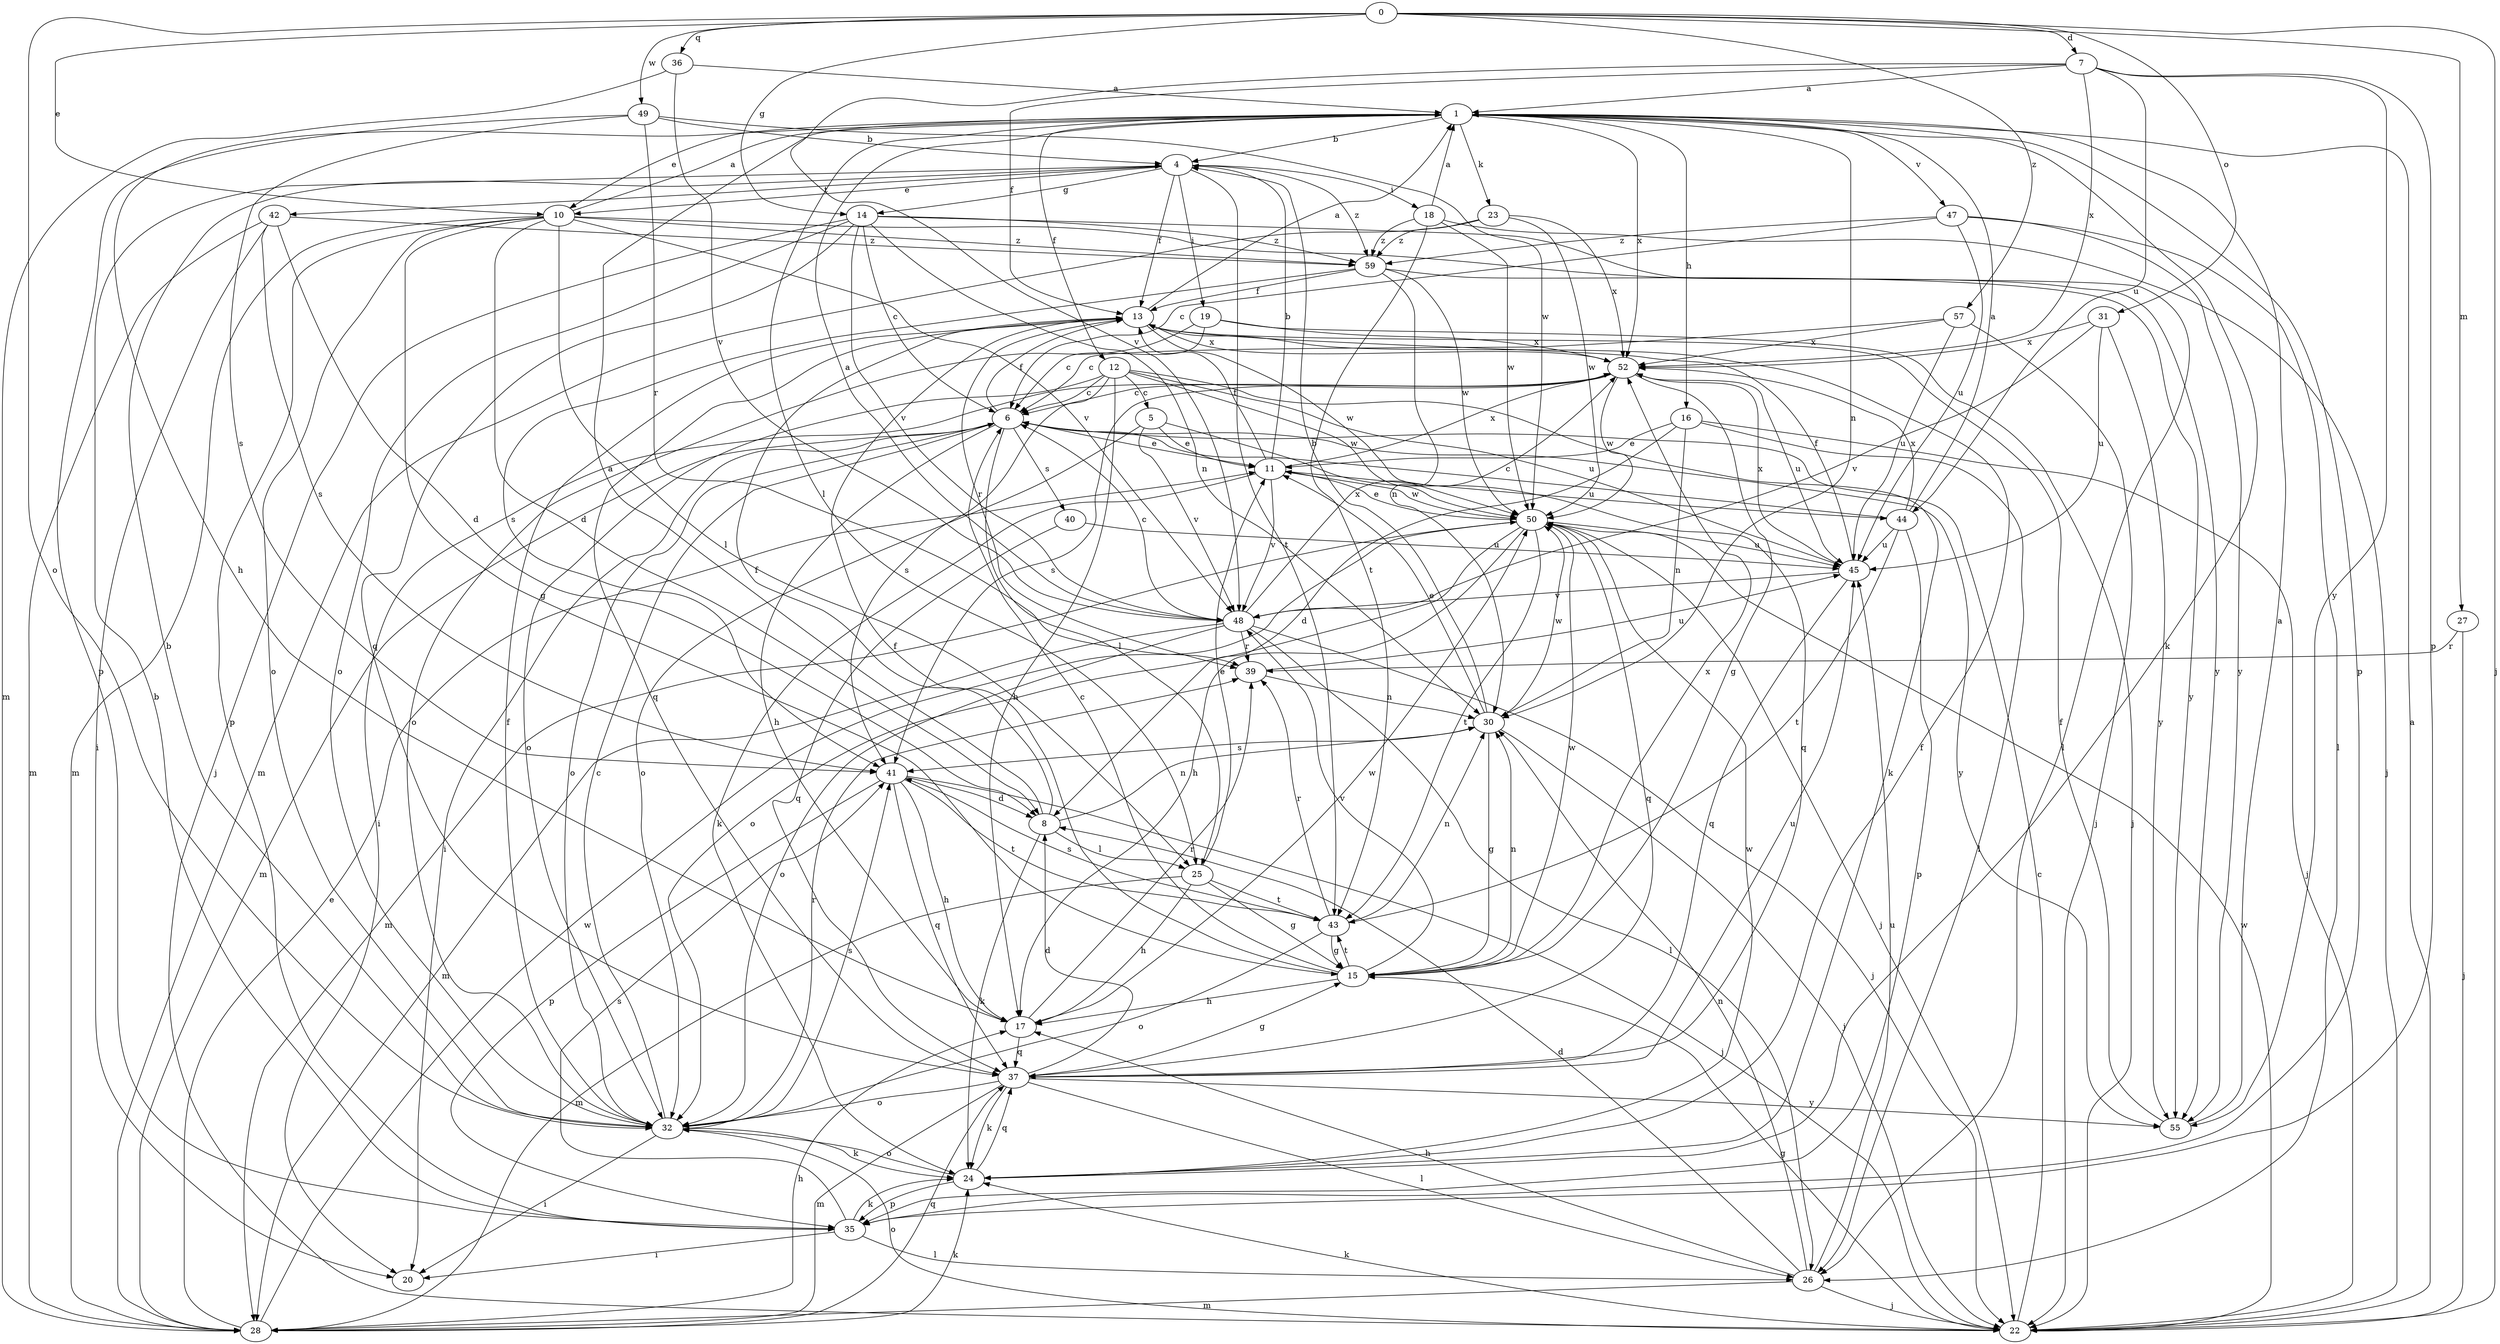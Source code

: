 strict digraph  {
0;
1;
4;
5;
6;
7;
8;
10;
11;
12;
13;
14;
15;
16;
17;
18;
19;
20;
22;
23;
24;
25;
26;
27;
28;
30;
31;
32;
35;
36;
37;
39;
40;
41;
42;
43;
44;
45;
47;
48;
49;
50;
52;
55;
57;
59;
0 -> 7  [label=d];
0 -> 10  [label=e];
0 -> 14  [label=g];
0 -> 22  [label=j];
0 -> 27  [label=m];
0 -> 31  [label=o];
0 -> 32  [label=o];
0 -> 36  [label=q];
0 -> 49  [label=w];
0 -> 57  [label=z];
1 -> 4  [label=b];
1 -> 10  [label=e];
1 -> 12  [label=f];
1 -> 16  [label=h];
1 -> 17  [label=h];
1 -> 23  [label=k];
1 -> 24  [label=k];
1 -> 25  [label=l];
1 -> 30  [label=n];
1 -> 35  [label=p];
1 -> 47  [label=v];
1 -> 52  [label=x];
4 -> 10  [label=e];
4 -> 13  [label=f];
4 -> 14  [label=g];
4 -> 18  [label=i];
4 -> 19  [label=i];
4 -> 42  [label=t];
4 -> 43  [label=t];
4 -> 59  [label=z];
5 -> 11  [label=e];
5 -> 32  [label=o];
5 -> 37  [label=q];
5 -> 48  [label=v];
6 -> 11  [label=e];
6 -> 13  [label=f];
6 -> 17  [label=h];
6 -> 20  [label=i];
6 -> 25  [label=l];
6 -> 28  [label=m];
6 -> 32  [label=o];
6 -> 40  [label=s];
6 -> 55  [label=y];
7 -> 1  [label=a];
7 -> 13  [label=f];
7 -> 35  [label=p];
7 -> 44  [label=u];
7 -> 48  [label=v];
7 -> 52  [label=x];
7 -> 55  [label=y];
8 -> 1  [label=a];
8 -> 13  [label=f];
8 -> 24  [label=k];
8 -> 25  [label=l];
8 -> 30  [label=n];
10 -> 1  [label=a];
10 -> 8  [label=d];
10 -> 15  [label=g];
10 -> 25  [label=l];
10 -> 28  [label=m];
10 -> 32  [label=o];
10 -> 35  [label=p];
10 -> 48  [label=v];
10 -> 55  [label=y];
10 -> 59  [label=z];
11 -> 4  [label=b];
11 -> 13  [label=f];
11 -> 24  [label=k];
11 -> 44  [label=u];
11 -> 48  [label=v];
11 -> 50  [label=w];
11 -> 52  [label=x];
12 -> 5  [label=c];
12 -> 6  [label=c];
12 -> 17  [label=h];
12 -> 24  [label=k];
12 -> 32  [label=o];
12 -> 41  [label=s];
12 -> 45  [label=u];
12 -> 50  [label=w];
13 -> 1  [label=a];
13 -> 37  [label=q];
13 -> 39  [label=r];
13 -> 50  [label=w];
13 -> 52  [label=x];
14 -> 6  [label=c];
14 -> 22  [label=j];
14 -> 26  [label=l];
14 -> 30  [label=n];
14 -> 32  [label=o];
14 -> 37  [label=q];
14 -> 48  [label=v];
14 -> 59  [label=z];
15 -> 6  [label=c];
15 -> 13  [label=f];
15 -> 17  [label=h];
15 -> 30  [label=n];
15 -> 43  [label=t];
15 -> 48  [label=v];
15 -> 50  [label=w];
15 -> 52  [label=x];
16 -> 8  [label=d];
16 -> 11  [label=e];
16 -> 22  [label=j];
16 -> 26  [label=l];
16 -> 30  [label=n];
17 -> 37  [label=q];
17 -> 39  [label=r];
17 -> 50  [label=w];
18 -> 1  [label=a];
18 -> 22  [label=j];
18 -> 43  [label=t];
18 -> 50  [label=w];
18 -> 59  [label=z];
19 -> 6  [label=c];
19 -> 22  [label=j];
19 -> 32  [label=o];
19 -> 52  [label=x];
22 -> 1  [label=a];
22 -> 6  [label=c];
22 -> 15  [label=g];
22 -> 24  [label=k];
22 -> 32  [label=o];
22 -> 50  [label=w];
23 -> 28  [label=m];
23 -> 50  [label=w];
23 -> 52  [label=x];
23 -> 59  [label=z];
24 -> 13  [label=f];
24 -> 32  [label=o];
24 -> 35  [label=p];
24 -> 37  [label=q];
24 -> 50  [label=w];
25 -> 11  [label=e];
25 -> 15  [label=g];
25 -> 17  [label=h];
25 -> 28  [label=m];
25 -> 43  [label=t];
26 -> 8  [label=d];
26 -> 17  [label=h];
26 -> 22  [label=j];
26 -> 28  [label=m];
26 -> 30  [label=n];
26 -> 45  [label=u];
27 -> 22  [label=j];
27 -> 39  [label=r];
28 -> 11  [label=e];
28 -> 17  [label=h];
28 -> 24  [label=k];
28 -> 37  [label=q];
28 -> 50  [label=w];
30 -> 4  [label=b];
30 -> 11  [label=e];
30 -> 15  [label=g];
30 -> 22  [label=j];
30 -> 41  [label=s];
30 -> 50  [label=w];
31 -> 45  [label=u];
31 -> 48  [label=v];
31 -> 52  [label=x];
31 -> 55  [label=y];
32 -> 4  [label=b];
32 -> 6  [label=c];
32 -> 13  [label=f];
32 -> 20  [label=i];
32 -> 24  [label=k];
32 -> 39  [label=r];
32 -> 41  [label=s];
35 -> 4  [label=b];
35 -> 20  [label=i];
35 -> 24  [label=k];
35 -> 26  [label=l];
35 -> 41  [label=s];
36 -> 1  [label=a];
36 -> 28  [label=m];
36 -> 48  [label=v];
37 -> 8  [label=d];
37 -> 15  [label=g];
37 -> 24  [label=k];
37 -> 26  [label=l];
37 -> 28  [label=m];
37 -> 32  [label=o];
37 -> 45  [label=u];
37 -> 55  [label=y];
39 -> 30  [label=n];
39 -> 45  [label=u];
40 -> 37  [label=q];
40 -> 45  [label=u];
41 -> 8  [label=d];
41 -> 17  [label=h];
41 -> 22  [label=j];
41 -> 35  [label=p];
41 -> 37  [label=q];
41 -> 43  [label=t];
42 -> 8  [label=d];
42 -> 20  [label=i];
42 -> 28  [label=m];
42 -> 41  [label=s];
42 -> 59  [label=z];
43 -> 15  [label=g];
43 -> 30  [label=n];
43 -> 32  [label=o];
43 -> 39  [label=r];
43 -> 41  [label=s];
44 -> 1  [label=a];
44 -> 6  [label=c];
44 -> 35  [label=p];
44 -> 43  [label=t];
44 -> 45  [label=u];
44 -> 52  [label=x];
45 -> 13  [label=f];
45 -> 37  [label=q];
45 -> 48  [label=v];
45 -> 52  [label=x];
47 -> 6  [label=c];
47 -> 26  [label=l];
47 -> 45  [label=u];
47 -> 55  [label=y];
47 -> 59  [label=z];
48 -> 1  [label=a];
48 -> 6  [label=c];
48 -> 22  [label=j];
48 -> 26  [label=l];
48 -> 28  [label=m];
48 -> 32  [label=o];
48 -> 39  [label=r];
48 -> 52  [label=x];
49 -> 4  [label=b];
49 -> 35  [label=p];
49 -> 39  [label=r];
49 -> 41  [label=s];
49 -> 50  [label=w];
50 -> 11  [label=e];
50 -> 17  [label=h];
50 -> 22  [label=j];
50 -> 28  [label=m];
50 -> 32  [label=o];
50 -> 37  [label=q];
50 -> 43  [label=t];
50 -> 45  [label=u];
52 -> 6  [label=c];
52 -> 15  [label=g];
52 -> 20  [label=i];
52 -> 41  [label=s];
52 -> 45  [label=u];
52 -> 50  [label=w];
55 -> 1  [label=a];
55 -> 13  [label=f];
57 -> 6  [label=c];
57 -> 22  [label=j];
57 -> 45  [label=u];
57 -> 52  [label=x];
59 -> 13  [label=f];
59 -> 30  [label=n];
59 -> 41  [label=s];
59 -> 50  [label=w];
59 -> 55  [label=y];
}
